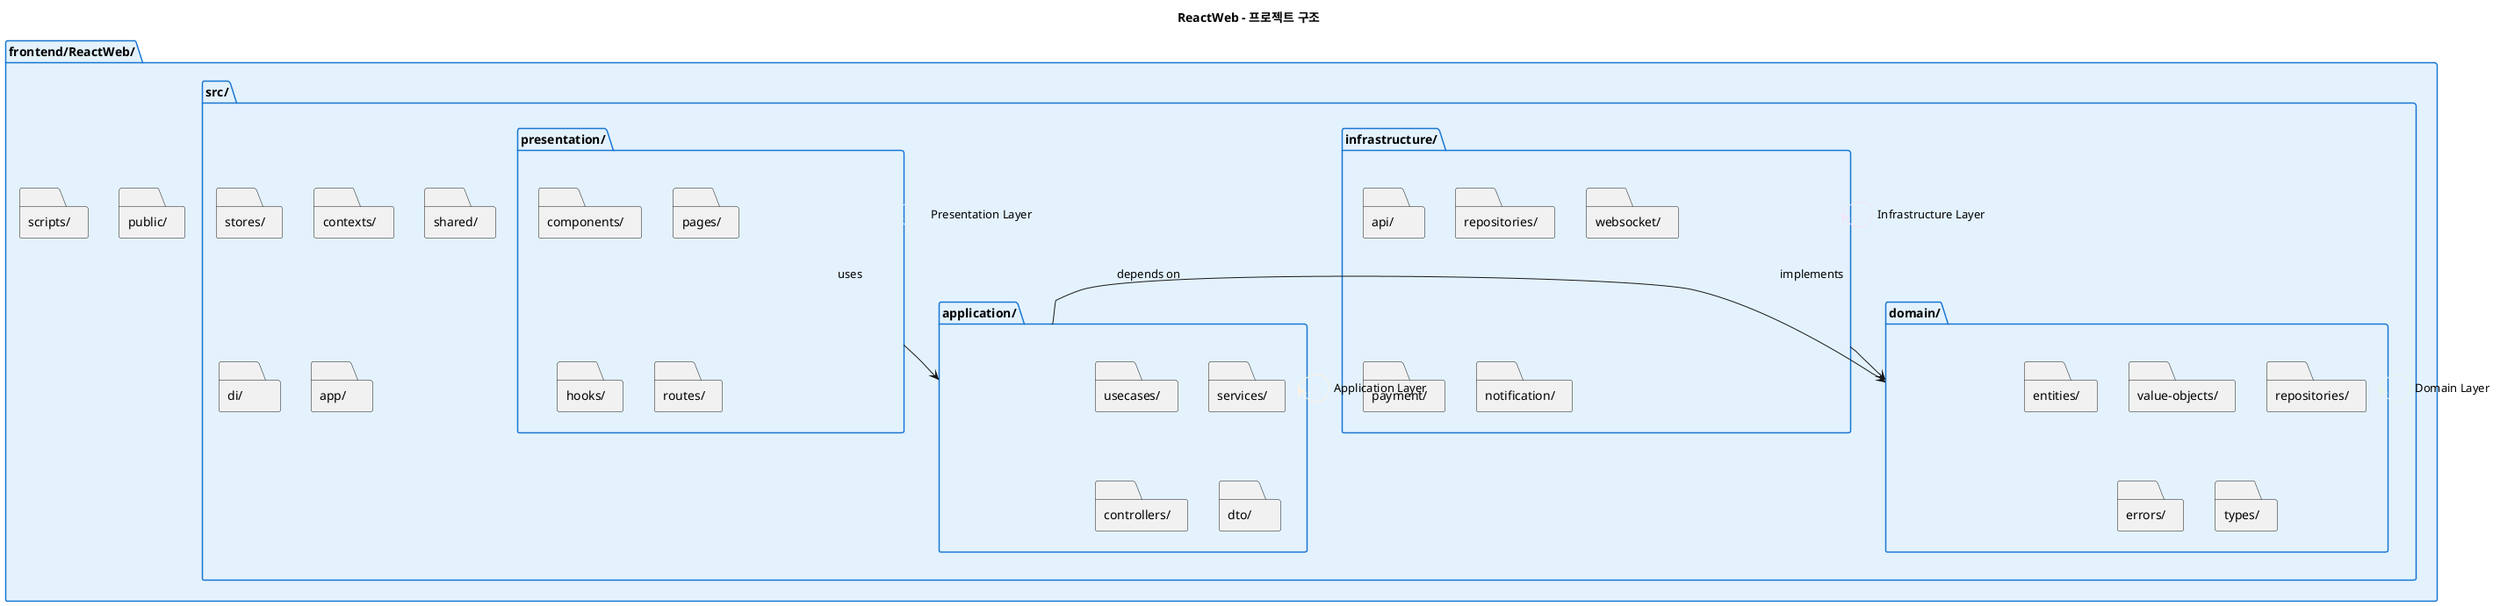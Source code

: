 @startuml ReactWeb Project Structure

skinparam backgroundColor #FFFFFF
skinparam package {
    BackgroundColor #E3F2FD
    BorderColor #1976D2
}

title ReactWeb - 프로젝트 구조

folder "frontend/ReactWeb/" as Root {
    folder "src/" as Src {
        folder "domain/" as Domain {
            folder "entities/" as Entities
            folder "value-objects/" as ValueObjects
            folder "repositories/" as RepoInterfaces
            folder "errors/" as Errors
            folder "types/" as Types
        }
        
        folder "application/" as Application {
            folder "usecases/" as UseCases
            folder "services/" as Services
            folder "controllers/" as Controllers
            folder "dto/" as DTOs
        }
        
        folder "infrastructure/" as Infrastructure {
            folder "api/" as API
            folder "repositories/" as RepoImpl
            folder "websocket/" as WebSocket
            folder "payment/" as Payment
            folder "notification/" as Notification
        }
        
        folder "presentation/" as Presentation {
            folder "components/" as Components
            folder "pages/" as Pages
            folder "hooks/" as Hooks
            folder "routes/" as Routes
        }
        
        folder "stores/" as Stores
        folder "contexts/" as Contexts
        folder "shared/" as Shared
        folder "di/" as DI
        folder "app/" as App
    }
    
    folder "public/" as Public
    folder "scripts/" as Scripts
}

' 계층별 색상 구분
Domain -[#E8F5E8]> Domain : Domain Layer
Application -[#FFF3E0]> Application : Application Layer
Infrastructure -[#F3E5F5]> Infrastructure : Infrastructure Layer
Presentation -[#E3F2FD]> Presentation : Presentation Layer

' 주요 의존성 관계
Presentation --> Application : uses
Application --> Domain : depends on
Infrastructure --> Domain : implements

@enduml 
